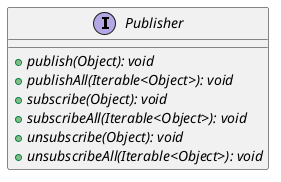 @startuml

    interface Publisher {
        {abstract} +publish(Object): void
        {abstract} +publishAll(Iterable<Object>): void
        {abstract} +subscribe(Object): void
        {abstract} +subscribeAll(Iterable<Object>): void
        {abstract} +unsubscribe(Object): void
        {abstract} +unsubscribeAll(Iterable<Object>): void
    }

@enduml
